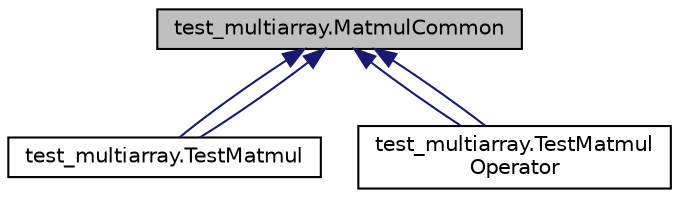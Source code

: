 digraph "test_multiarray.MatmulCommon"
{
 // LATEX_PDF_SIZE
  edge [fontname="Helvetica",fontsize="10",labelfontname="Helvetica",labelfontsize="10"];
  node [fontname="Helvetica",fontsize="10",shape=record];
  Node1 [label="test_multiarray.MatmulCommon",height=0.2,width=0.4,color="black", fillcolor="grey75", style="filled", fontcolor="black",tooltip=" "];
  Node1 -> Node2 [dir="back",color="midnightblue",fontsize="10",style="solid",fontname="Helvetica"];
  Node2 [label="test_multiarray.TestMatmul",height=0.2,width=0.4,color="black", fillcolor="white", style="filled",URL="$classtest__multiarray_1_1TestMatmul.html",tooltip=" "];
  Node1 -> Node2 [dir="back",color="midnightblue",fontsize="10",style="solid",fontname="Helvetica"];
  Node1 -> Node3 [dir="back",color="midnightblue",fontsize="10",style="solid",fontname="Helvetica"];
  Node3 [label="test_multiarray.TestMatmul\lOperator",height=0.2,width=0.4,color="black", fillcolor="white", style="filled",URL="$classtest__multiarray_1_1TestMatmulOperator.html",tooltip=" "];
  Node1 -> Node3 [dir="back",color="midnightblue",fontsize="10",style="solid",fontname="Helvetica"];
}
